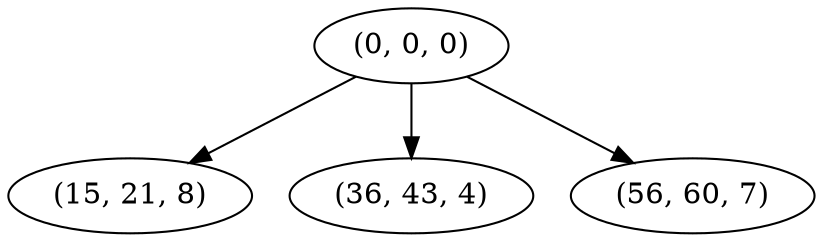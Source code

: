 digraph tree {
    "(0, 0, 0)";
    "(15, 21, 8)";
    "(36, 43, 4)";
    "(56, 60, 7)";
    "(0, 0, 0)" -> "(15, 21, 8)";
    "(0, 0, 0)" -> "(36, 43, 4)";
    "(0, 0, 0)" -> "(56, 60, 7)";
}

